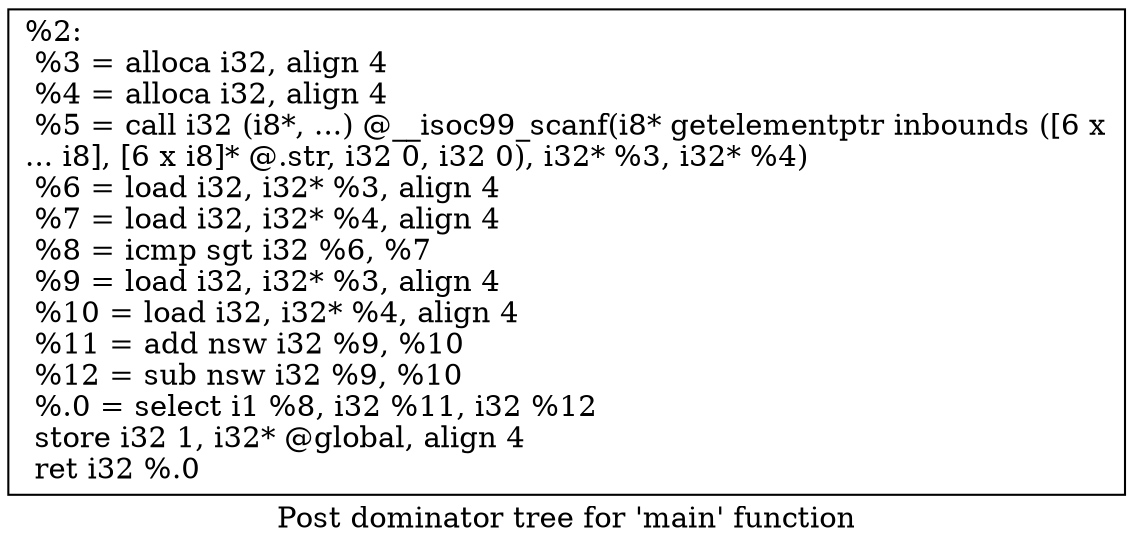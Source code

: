 digraph "Post dominator tree for 'main' function" {
	label="Post dominator tree for 'main' function";

	Node0x7fffe49ff950 [shape=record,label="{%2:\l  %3 = alloca i32, align 4\l  %4 = alloca i32, align 4\l  %5 = call i32 (i8*, ...) @__isoc99_scanf(i8* getelementptr inbounds ([6 x\l... i8], [6 x i8]* @.str, i32 0, i32 0), i32* %3, i32* %4)\l  %6 = load i32, i32* %3, align 4\l  %7 = load i32, i32* %4, align 4\l  %8 = icmp sgt i32 %6, %7\l  %9 = load i32, i32* %3, align 4\l  %10 = load i32, i32* %4, align 4\l  %11 = add nsw i32 %9, %10\l  %12 = sub nsw i32 %9, %10\l  %.0 = select i1 %8, i32 %11, i32 %12\l  store i32 1, i32* @global, align 4\l  ret i32 %.0\l}"];
}
